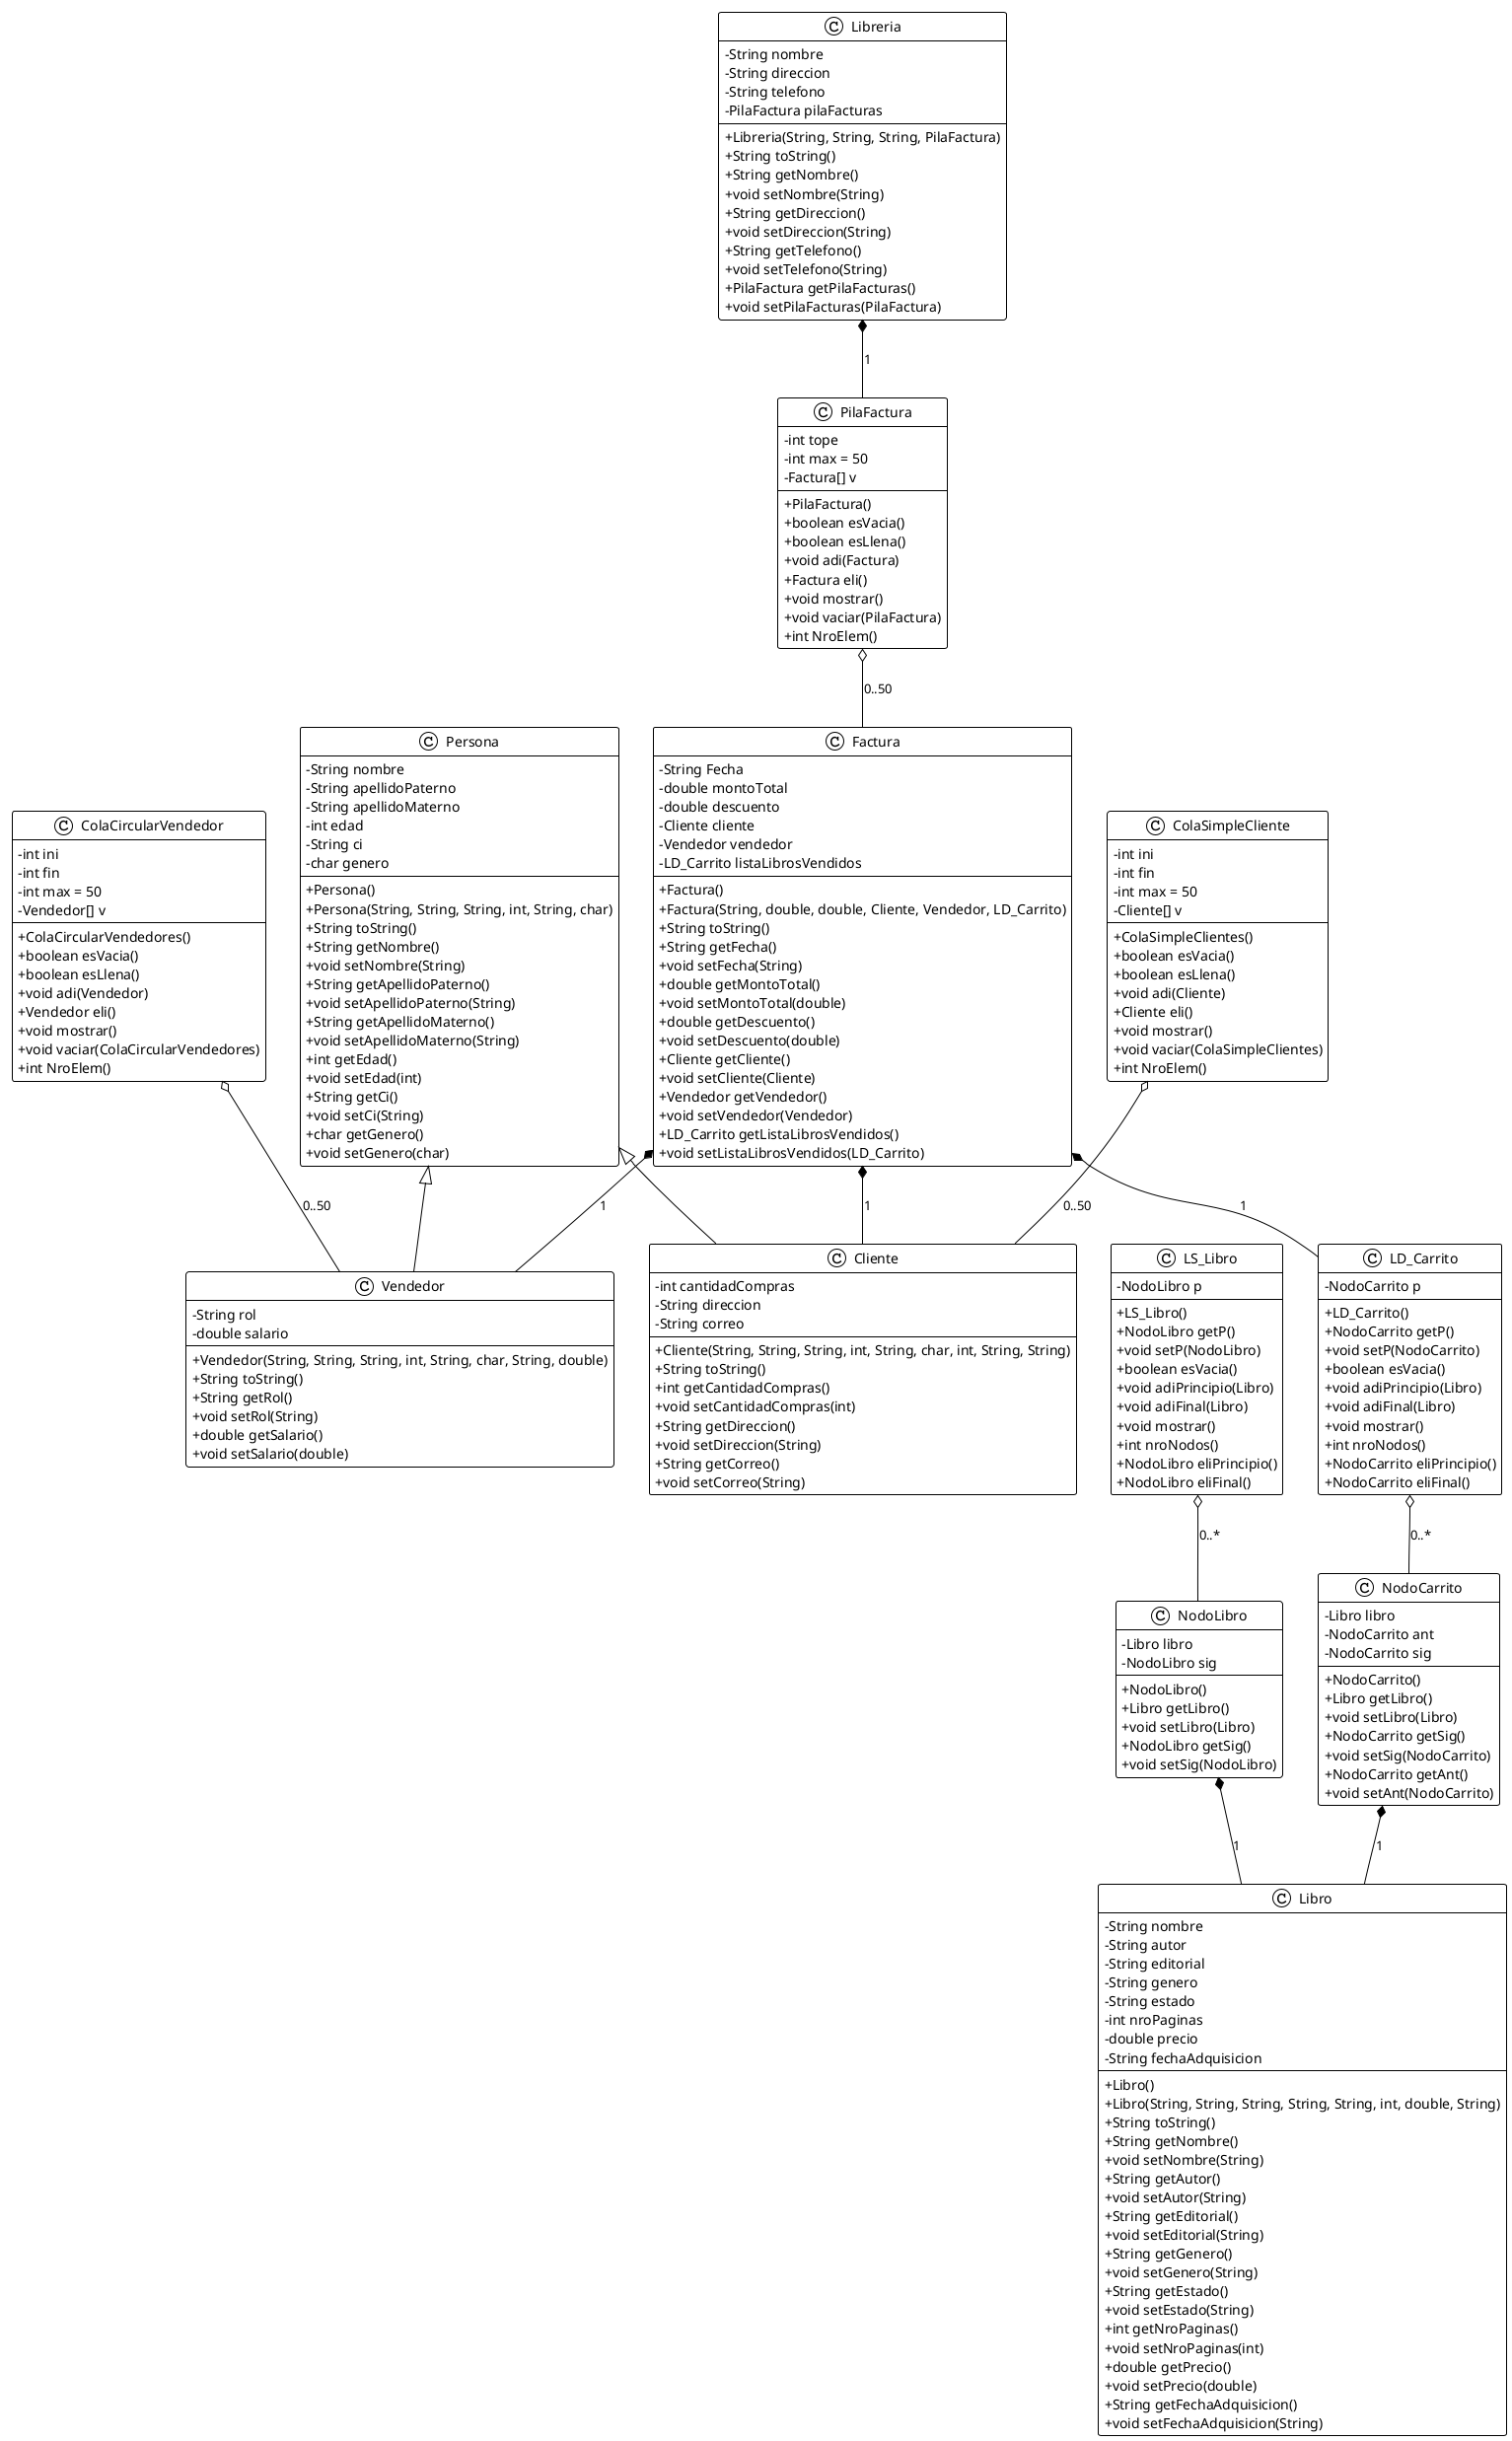 @startuml LibreriaClassDiagram
!theme plain
skinparam classAttributeIconSize 0

class Persona {
    - String nombre
    - String apellidoPaterno
    - String apellidoMaterno
    - int edad
    - String ci
    - char genero
    
    + Persona()
    + Persona(String, String, String, int, String, char)
    + String toString()
    + String getNombre()
    + void setNombre(String)
    + String getApellidoPaterno()
    + void setApellidoPaterno(String)
    + String getApellidoMaterno()
    + void setApellidoMaterno(String)
    + int getEdad()
    + void setEdad(int)
    + String getCi()
    + void setCi(String)
    + char getGenero()
    + void setGenero(char)
}

class Cliente {
    - int cantidadCompras
    - String direccion
    - String correo
    
    + Cliente(String, String, String, int, String, char, int, String, String)
    + String toString()
    + int getCantidadCompras()
    + void setCantidadCompras(int)
    + String getDireccion()
    + void setDireccion(String)
    + String getCorreo()
    + void setCorreo(String)
}

class Vendedor {
    - String rol
    - double salario
    
    + Vendedor(String, String, String, int, String, char, String, double)
    + String toString()
    + String getRol()
    + void setRol(String)
    + double getSalario()
    + void setSalario(double)
}

class ColaCircularVendedor {
    - int ini
    - int fin
    - int max = 50
    - Vendedor[] v
    
    + ColaCircularVendedores()
    + boolean esVacia()
    + boolean esLlena()
    + void adi(Vendedor)
    + Vendedor eli()
    + void mostrar()
    + void vaciar(ColaCircularVendedores)
    + int NroElem()
}

class ColaSimpleCliente {
    - int ini
    - int fin
    - int max = 50
    - Cliente[] v

    + ColaSimpleClientes()
    + boolean esVacia()
    + boolean esLlena()
    + void adi(Cliente)
    + Cliente eli()
    + void mostrar()
    + void vaciar(ColaSimpleClientes)
    + int NroElem()
}

class Libro {
    - String nombre
    - String autor
    - String editorial
    - String genero
    - String estado
    - int nroPaginas
    - double precio
    - String fechaAdquisicion
    
    + Libro()
    + Libro(String, String, String, String, String, int, double, String)
    + String toString()
    + String getNombre()
    + void setNombre(String)
    + String getAutor()
    + void setAutor(String)
    + String getEditorial()
    + void setEditorial(String)
    + String getGenero()
    + void setGenero(String)
    + String getEstado()
    + void setEstado(String)
    + int getNroPaginas()
    + void setNroPaginas(int)
    + double getPrecio()
    + void setPrecio(double)
    + String getFechaAdquisicion()
    + void setFechaAdquisicion(String)
}

class LS_Libro {
    - NodoLibro p
    
    + LS_Libro()
    + NodoLibro getP()
    + void setP(NodoLibro)
    + boolean esVacia()
    + void adiPrincipio(Libro)
    + void adiFinal(Libro)
    + void mostrar()
    + int nroNodos()
    + NodoLibro eliPrincipio()
    + NodoLibro eliFinal()
}
class NodoLibro {
    - Libro libro
    - NodoLibro sig
    
    + NodoLibro()
    + Libro getLibro()
    + void setLibro(Libro)
    + NodoLibro getSig()
    + void setSig(NodoLibro)
}

class Factura {
    - String Fecha
    - double montoTotal
    - double descuento
    - Cliente cliente
    - Vendedor vendedor
    - LD_Carrito listaLibrosVendidos
    
    + Factura()
    + Factura(String, double, double, Cliente, Vendedor, LD_Carrito)
    + String toString()
    + String getFecha()
    + void setFecha(String)
    + double getMontoTotal()
    + void setMontoTotal(double)
    + double getDescuento()
    + void setDescuento(double)
    + Cliente getCliente()
    + void setCliente(Cliente)
    + Vendedor getVendedor()
    + void setVendedor(Vendedor)
    + LD_Carrito getListaLibrosVendidos()
    + void setListaLibrosVendidos(LD_Carrito)
}

class Libreria {
    - String nombre
    - String direccion
    - String telefono
    - PilaFactura pilaFacturas
    
    + Libreria(String, String, String, PilaFactura)
    + String toString()
    + String getNombre()
    + void setNombre(String)
    + String getDireccion()
    + void setDireccion(String)
    + String getTelefono()
    + void setTelefono(String)
    + PilaFactura getPilaFacturas()
    + void setPilaFacturas(PilaFactura)
}

class PilaFactura {
    - int tope
    - int max = 50
    - Factura[] v
    
    + PilaFactura()
    + boolean esVacia()
    + boolean esLlena()
    + void adi(Factura)
    + Factura eli()
    + void mostrar()
    + void vaciar(PilaFactura)
    + int NroElem()
}

class LD_Carrito {
    - NodoCarrito p
    
    + LD_Carrito()
    + NodoCarrito getP()
    + void setP(NodoCarrito)
    + boolean esVacia()
    + void adiPrincipio(Libro)
    + void adiFinal(Libro)
    + void mostrar()
    + int nroNodos()
    + NodoCarrito eliPrincipio()
    + NodoCarrito eliFinal()
}

class NodoCarrito {
    - Libro libro
    - NodoCarrito ant
    - NodoCarrito sig
    
    + NodoCarrito()
    + Libro getLibro()
    + void setLibro(Libro)
    + NodoCarrito getSig()
    + void setSig(NodoCarrito)
    + NodoCarrito getAnt()
    + void setAnt(NodoCarrito)
}

' Relaciones de herencia
Persona <|-- Cliente
Persona <|-- Vendedor

' Relaciones de composición/agregación
' composicion fuerte (*--), composicion debil (o--)
Libreria *-- PilaFactura : "1"
PilaFactura o-- Factura : "0..50"
Factura *-- Cliente : "1"
Factura *-- Vendedor : "1"
Factura *-- LD_Carrito : "1"
LD_Carrito o-- NodoCarrito : "0..*"
NodoCarrito *-- Libro : "1"
LS_Libro o-- NodoLibro : "0..*"
NodoLibro *-- Libro : "1"
ColaCircularVendedor o-- Vendedor : "0..50"
ColaSimpleCliente o-- Cliente : "0..50"
'NodoCarrito --> NodoCarrito : "sig"
'NodoCarrito --> NodoCarrito : "ant"

@enduml